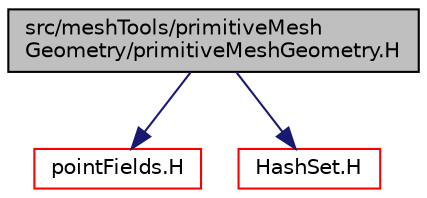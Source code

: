 digraph "src/meshTools/primitiveMeshGeometry/primitiveMeshGeometry.H"
{
  bgcolor="transparent";
  edge [fontname="Helvetica",fontsize="10",labelfontname="Helvetica",labelfontsize="10"];
  node [fontname="Helvetica",fontsize="10",shape=record];
  Node0 [label="src/meshTools/primitiveMesh\lGeometry/primitiveMeshGeometry.H",height=0.2,width=0.4,color="black", fillcolor="grey75", style="filled", fontcolor="black"];
  Node0 -> Node1 [color="midnightblue",fontsize="10",style="solid",fontname="Helvetica"];
  Node1 [label="pointFields.H",height=0.2,width=0.4,color="red",URL="$a10595.html"];
  Node0 -> Node243 [color="midnightblue",fontsize="10",style="solid",fontname="Helvetica"];
  Node243 [label="HashSet.H",height=0.2,width=0.4,color="red",URL="$a09173.html"];
}
